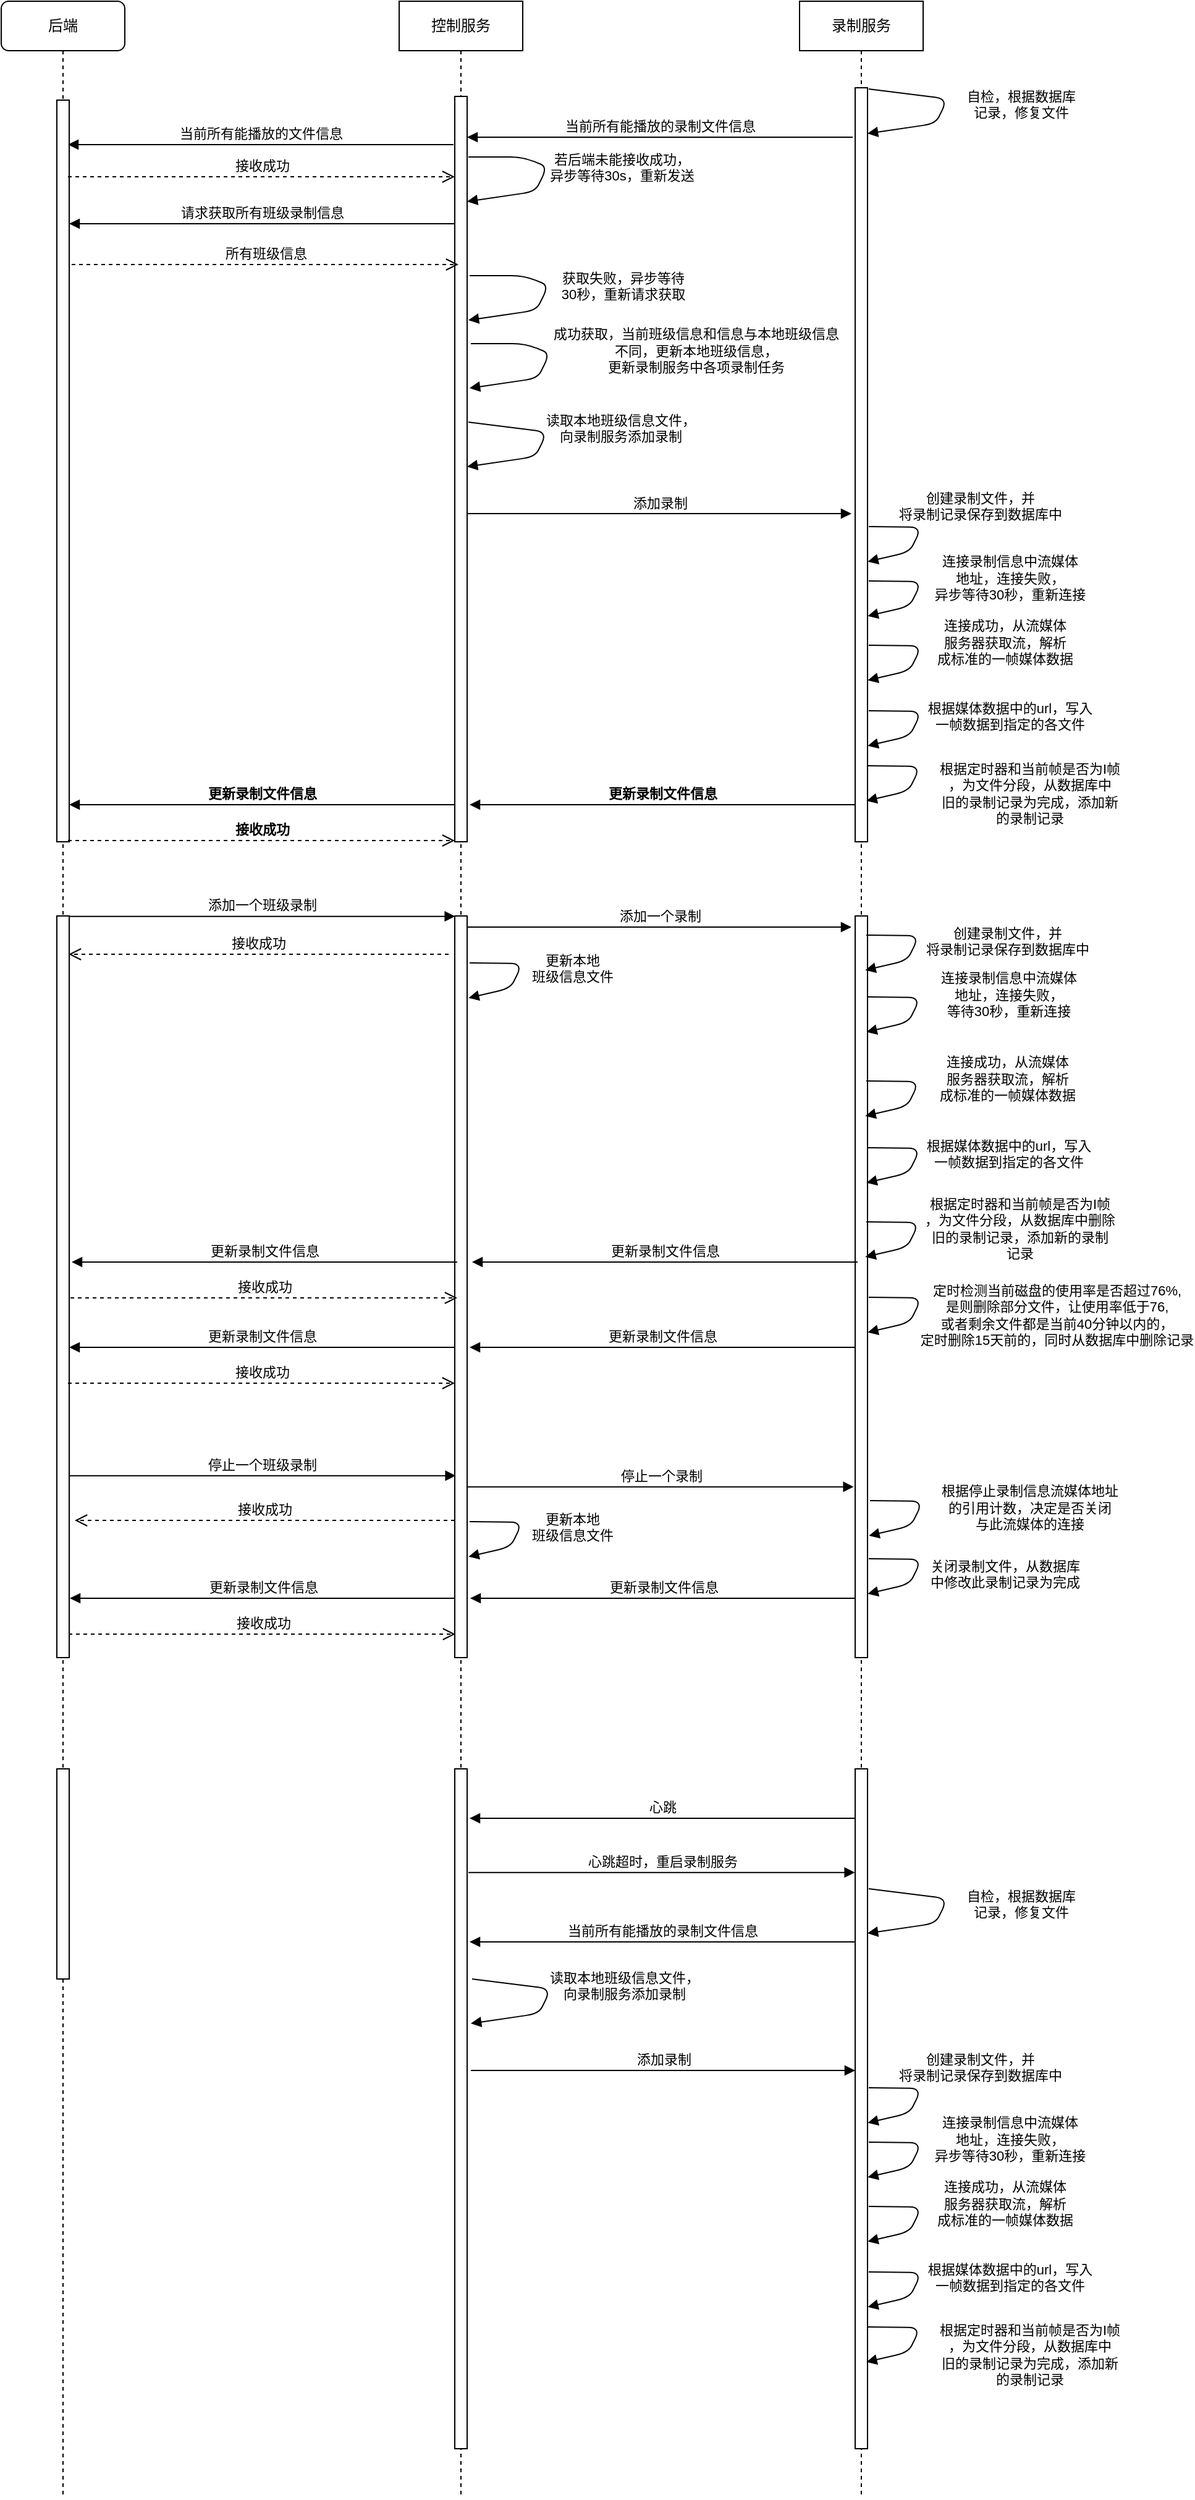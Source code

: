 <mxfile version="10.6.9" type="github"><diagram name="Page-1" id="13e1069c-82ec-6db2-03f1-153e76fe0fe0"><mxGraphModel dx="1634" dy="1621" grid="1" gridSize="10" guides="1" tooltips="1" connect="1" arrows="1" fold="1" page="1" pageScale="1" pageWidth="1100" pageHeight="850" background="#ffffff" math="0" shadow="0"><root><mxCell id="0"/><mxCell id="1" parent="0"/><mxCell id="h8kPWCYJIbzorXWL2RTq-9" value="控制服务" style="shape=umlLifeline;perimeter=lifelinePerimeter;whiteSpace=wrap;html=1;container=1;collapsible=0;recursiveResize=0;outlineConnect=0;" parent="1" vertex="1"><mxGeometry x="350" y="-580" width="100" height="2020" as="geometry"/></mxCell><mxCell id="CZ90iNv5bARCAMj9F5le-7" value="" style="html=1;points=[];perimeter=orthogonalPerimeter;" vertex="1" parent="h8kPWCYJIbzorXWL2RTq-9"><mxGeometry x="45" y="77" width="10" height="603" as="geometry"/></mxCell><mxCell id="CZ90iNv5bARCAMj9F5le-58" value="" style="html=1;points=[];perimeter=orthogonalPerimeter;" vertex="1" parent="h8kPWCYJIbzorXWL2RTq-9"><mxGeometry x="45" y="1430" width="10" height="550" as="geometry"/></mxCell><mxCell id="fdlwWo933wUxKs2T_xpk-1" value="后端" style="shape=umlLifeline;perimeter=lifelinePerimeter;whiteSpace=wrap;html=1;container=1;collapsible=0;recursiveResize=0;outlineConnect=0;rounded=1;shadow=0;comic=0;labelBackgroundColor=none;strokeColor=#000000;strokeWidth=1;fillColor=#FFFFFF;fontFamily=Verdana;fontSize=12;fontColor=#000000;align=center;size=40;" parent="1" vertex="1"><mxGeometry x="28" y="-580" width="100" height="2020" as="geometry"/></mxCell><mxCell id="fdlwWo933wUxKs2T_xpk-2" value="" style="html=1;points=[];perimeter=orthogonalPerimeter;rounded=0;shadow=0;comic=0;labelBackgroundColor=none;strokeColor=#000000;strokeWidth=1;fillColor=#FFFFFF;fontFamily=Verdana;fontSize=12;fontColor=#000000;align=center;" parent="fdlwWo933wUxKs2T_xpk-1" vertex="1"><mxGeometry x="45" y="740" width="10" height="600" as="geometry"/></mxCell><mxCell id="CZ90iNv5bARCAMj9F5le-6" value="" style="html=1;points=[];perimeter=orthogonalPerimeter;" vertex="1" parent="fdlwWo933wUxKs2T_xpk-1"><mxGeometry x="45" y="80" width="10" height="600" as="geometry"/></mxCell><mxCell id="CZ90iNv5bARCAMj9F5le-57" value="" style="html=1;points=[];perimeter=orthogonalPerimeter;" vertex="1" parent="fdlwWo933wUxKs2T_xpk-1"><mxGeometry x="45" y="1430" width="10" height="170" as="geometry"/></mxCell><mxCell id="h8kPWCYJIbzorXWL2RTq-8" value="" style="html=1;points=[];perimeter=orthogonalPerimeter;rounded=0;shadow=0;comic=0;labelBackgroundColor=none;strokeColor=#000000;strokeWidth=1;fillColor=#FFFFFF;fontFamily=Verdana;fontSize=12;fontColor=#000000;align=center;" parent="1" vertex="1"><mxGeometry x="395" y="160" width="10" height="600" as="geometry"/></mxCell><mxCell id="h8kPWCYJIbzorXWL2RTq-11" value="录制服务" style="shape=umlLifeline;perimeter=lifelinePerimeter;whiteSpace=wrap;html=1;container=1;collapsible=0;recursiveResize=0;outlineConnect=0;" parent="1" vertex="1"><mxGeometry x="674" y="-580" width="100" height="2020" as="geometry"/></mxCell><mxCell id="h8kPWCYJIbzorXWL2RTq-16" value="&lt;div&gt;自检，根据数据库&lt;/div&gt;&lt;div&gt;记录，修复文件&lt;/div&gt;" style="html=1;verticalAlign=bottom;endArrow=block;entryX=1.117;entryY=0.067;entryDx=0;entryDy=0;entryPerimeter=0;exitX=1.2;exitY=0.006;exitDx=0;exitDy=0;exitPerimeter=0;" parent="h8kPWCYJIbzorXWL2RTq-11" edge="1"><mxGeometry x="-0.094" y="-62" width="80" relative="1" as="geometry"><mxPoint x="56" y="71" as="sourcePoint"/><mxPoint x="55" y="107" as="targetPoint"/><Array as="points"><mxPoint x="120" y="79"/><mxPoint x="110" y="99"/></Array><mxPoint x="114" y="48" as="offset"/></mxGeometry></mxCell><mxCell id="CZ90iNv5bARCAMj9F5le-1" value="" style="html=1;points=[];perimeter=orthogonalPerimeter;" vertex="1" parent="h8kPWCYJIbzorXWL2RTq-11"><mxGeometry x="45" y="740" width="10" height="600" as="geometry"/></mxCell><mxCell id="CZ90iNv5bARCAMj9F5le-2" value="" style="html=1;points=[];perimeter=orthogonalPerimeter;" vertex="1" parent="h8kPWCYJIbzorXWL2RTq-11"><mxGeometry x="45" y="70" width="10" height="610" as="geometry"/></mxCell><mxCell id="CZ90iNv5bARCAMj9F5le-59" value="" style="html=1;points=[];perimeter=orthogonalPerimeter;" vertex="1" parent="h8kPWCYJIbzorXWL2RTq-11"><mxGeometry x="45" y="1430" width="10" height="550" as="geometry"/></mxCell><mxCell id="h8kPWCYJIbzorXWL2RTq-17" value="添加一个班级录制" style="html=1;verticalAlign=bottom;endArrow=block;entryX=0.033;entryY=0.078;entryDx=0;entryDy=0;entryPerimeter=0;" parent="1" edge="1"><mxGeometry width="80" relative="1" as="geometry"><mxPoint x="82.5" y="160.333" as="sourcePoint"/><mxPoint x="395.333" y="160.333" as="targetPoint"/></mxGeometry></mxCell><mxCell id="h8kPWCYJIbzorXWL2RTq-18" value="请求获取所有班级录制信息" style="html=1;verticalAlign=bottom;endArrow=block;exitX=0.033;exitY=0.008;exitDx=0;exitDy=0;exitPerimeter=0;" parent="1" edge="1"><mxGeometry width="80" relative="1" as="geometry"><mxPoint x="395" y="-400" as="sourcePoint"/><mxPoint x="83" y="-400" as="targetPoint"/></mxGeometry></mxCell><mxCell id="h8kPWCYJIbzorXWL2RTq-19" value="接收成功" style="html=1;verticalAlign=bottom;endArrow=open;dashed=1;endSize=8;entryX=0.117;entryY=0.059;entryDx=0;entryDy=0;entryPerimeter=0;" parent="1" edge="1"><mxGeometry x="0.004" relative="1" as="geometry"><mxPoint x="82" y="-438" as="sourcePoint"/><mxPoint x="395" y="-438" as="targetPoint"/><mxPoint as="offset"/></mxGeometry></mxCell><mxCell id="h8kPWCYJIbzorXWL2RTq-20" value="添加一个录制" style="html=1;verticalAlign=bottom;endArrow=block;" parent="1" edge="1"><mxGeometry width="80" relative="1" as="geometry"><mxPoint x="405" y="169" as="sourcePoint"/><mxPoint x="716" y="169" as="targetPoint"/></mxGeometry></mxCell><mxCell id="h8kPWCYJIbzorXWL2RTq-21" value="&lt;div&gt;创建录制文件，并&lt;/div&gt;&lt;div&gt;将录制记录保存到数据库中&lt;/div&gt;" style="html=1;verticalAlign=bottom;endArrow=block;entryX=1.117;entryY=0.067;entryDx=0;entryDy=0;entryPerimeter=0;exitX=1.2;exitY=0.006;exitDx=0;exitDy=0;exitPerimeter=0;" parent="1" edge="1"><mxGeometry x="-0.141" y="-74" width="80" relative="1" as="geometry"><mxPoint x="728" y="175.5" as="sourcePoint"/><mxPoint x="727.167" y="203.833" as="targetPoint"/><Array as="points"><mxPoint x="771" y="176"/><mxPoint x="761" y="196"/></Array><mxPoint x="137" y="53" as="offset"/></mxGeometry></mxCell><mxCell id="h8kPWCYJIbzorXWL2RTq-22" value="&lt;div&gt;连接录制信息中流媒体&lt;/div&gt;&lt;div&gt;地址，连接失败，&lt;/div&gt;&lt;div&gt;等待30秒，重新连接&lt;/div&gt;" style="html=1;verticalAlign=bottom;endArrow=block;entryX=1.117;entryY=0.067;entryDx=0;entryDy=0;entryPerimeter=0;exitX=1.2;exitY=0.006;exitDx=0;exitDy=0;exitPerimeter=0;" parent="1" edge="1"><mxGeometry x="-0.141" y="-74" width="80" relative="1" as="geometry"><mxPoint x="729" y="225.5" as="sourcePoint"/><mxPoint x="728.167" y="253.833" as="targetPoint"/><Array as="points"><mxPoint x="772" y="226"/><mxPoint x="762" y="246"/></Array><mxPoint x="137" y="53" as="offset"/></mxGeometry></mxCell><mxCell id="h8kPWCYJIbzorXWL2RTq-23" value="&lt;div&gt;连接成功，从流媒体&lt;/div&gt;&lt;div&gt;服务器获取流，解析&lt;/div&gt;&lt;div&gt;成标准的一帧媒体数据&lt;/div&gt;" style="html=1;verticalAlign=bottom;endArrow=block;entryX=1.117;entryY=0.067;entryDx=0;entryDy=0;entryPerimeter=0;exitX=1.2;exitY=0.006;exitDx=0;exitDy=0;exitPerimeter=0;" parent="1" edge="1"><mxGeometry x="-0.141" y="-74" width="80" relative="1" as="geometry"><mxPoint x="728" y="293.5" as="sourcePoint"/><mxPoint x="727.167" y="321.833" as="targetPoint"/><Array as="points"><mxPoint x="771" y="294"/><mxPoint x="761" y="314"/></Array><mxPoint x="137" y="53" as="offset"/></mxGeometry></mxCell><mxCell id="h8kPWCYJIbzorXWL2RTq-24" value="接收成功" style="html=1;verticalAlign=bottom;endArrow=open;dashed=1;endSize=8;" parent="1" edge="1"><mxGeometry x="0.004" relative="1" as="geometry"><mxPoint x="390" y="191" as="sourcePoint"/><mxPoint x="82.5" y="191" as="targetPoint"/><mxPoint as="offset"/></mxGeometry></mxCell><mxCell id="h8kPWCYJIbzorXWL2RTq-26" value="&lt;div&gt;根据媒体数据中的url，写入&lt;/div&gt;&lt;div&gt;一帧数据到指定的各文件&lt;br&gt;&lt;/div&gt;" style="html=1;verticalAlign=bottom;endArrow=block;entryX=1.117;entryY=0.067;entryDx=0;entryDy=0;entryPerimeter=0;exitX=1.2;exitY=0.006;exitDx=0;exitDy=0;exitPerimeter=0;" parent="1" edge="1"><mxGeometry x="-0.141" y="-74" width="80" relative="1" as="geometry"><mxPoint x="729" y="347.5" as="sourcePoint"/><mxPoint x="728.167" y="375.833" as="targetPoint"/><Array as="points"><mxPoint x="772" y="348"/><mxPoint x="762" y="368"/></Array><mxPoint x="137" y="53" as="offset"/></mxGeometry></mxCell><mxCell id="h8kPWCYJIbzorXWL2RTq-27" value="&lt;div&gt;根据定时器和当前帧是否为I帧&lt;/div&gt;&lt;div&gt;，为文件分段，从数据库中删除&lt;/div&gt;&lt;div&gt;旧的录制记录，添加新的录制&lt;/div&gt;&lt;div&gt;记录&lt;br&gt;&lt;/div&gt;" style="html=1;verticalAlign=bottom;endArrow=block;entryX=1.117;entryY=0.067;entryDx=0;entryDy=0;entryPerimeter=0;exitX=1.2;exitY=0.006;exitDx=0;exitDy=0;exitPerimeter=0;" parent="1" edge="1"><mxGeometry x="-0.141" y="-88" width="80" relative="1" as="geometry"><mxPoint x="728" y="407.5" as="sourcePoint"/><mxPoint x="727.167" y="435.833" as="targetPoint"/><Array as="points"><mxPoint x="771" y="408"/><mxPoint x="761" y="428"/></Array><mxPoint x="160" y="73" as="offset"/></mxGeometry></mxCell><mxCell id="h8kPWCYJIbzorXWL2RTq-28" value="&lt;div&gt;定时检测当前磁盘的使用率是否超过76%,&lt;/div&gt;&lt;div&gt;是则删除部分文件，让使用率低于76,&lt;/div&gt;&lt;div&gt;或者剩余文件都是当前40分钟以内的，&lt;/div&gt;&lt;div&gt;定时删除15天前的，同时从数据库中删除记录&lt;br&gt;&lt;/div&gt;" style="html=1;verticalAlign=bottom;endArrow=block;entryX=1.117;entryY=0.067;entryDx=0;entryDy=0;entryPerimeter=0;exitX=1.2;exitY=0.006;exitDx=0;exitDy=0;exitPerimeter=0;" parent="1" edge="1"><mxGeometry x="-0.141" y="-117" width="80" relative="1" as="geometry"><mxPoint x="730" y="468.5" as="sourcePoint"/><mxPoint x="729.167" y="496.833" as="targetPoint"/><Array as="points"><mxPoint x="773" y="469"/><mxPoint x="763" y="489"/></Array><mxPoint x="214" y="95" as="offset"/></mxGeometry></mxCell><mxCell id="h8kPWCYJIbzorXWL2RTq-52" value="停止一个班级录制" style="html=1;verticalAlign=bottom;endArrow=block;entryX=0.033;entryY=0.078;entryDx=0;entryDy=0;entryPerimeter=0;" parent="1" edge="1"><mxGeometry width="80" relative="1" as="geometry"><mxPoint x="83" y="612.833" as="sourcePoint"/><mxPoint x="395.833" y="612.833" as="targetPoint"/></mxGeometry></mxCell><mxCell id="h8kPWCYJIbzorXWL2RTq-53" value="接收成功" style="html=1;verticalAlign=bottom;endArrow=open;dashed=1;endSize=8;" parent="1" edge="1"><mxGeometry x="0.004" relative="1" as="geometry"><mxPoint x="395" y="649" as="sourcePoint"/><mxPoint x="87.5" y="649" as="targetPoint"/><mxPoint as="offset"/></mxGeometry></mxCell><mxCell id="h8kPWCYJIbzorXWL2RTq-55" value="停止一个录制" style="html=1;verticalAlign=bottom;endArrow=block;entryX=0.033;entryY=0.078;entryDx=0;entryDy=0;entryPerimeter=0;" parent="1" edge="1"><mxGeometry width="80" relative="1" as="geometry"><mxPoint x="405" y="621.833" as="sourcePoint"/><mxPoint x="717.833" y="621.833" as="targetPoint"/></mxGeometry></mxCell><mxCell id="h8kPWCYJIbzorXWL2RTq-58" value="&lt;div&gt;根据停止录制信息流媒体地址&lt;/div&gt;&lt;div&gt;的引用计数，决定是否关闭&lt;/div&gt;&lt;div&gt;与此流媒体的连接&lt;br&gt;&lt;/div&gt;" style="html=1;verticalAlign=bottom;endArrow=block;entryX=1.117;entryY=0.067;entryDx=0;entryDy=0;entryPerimeter=0;exitX=1.2;exitY=0.006;exitDx=0;exitDy=0;exitPerimeter=0;" parent="1" edge="1"><mxGeometry x="-0.141" y="-90" width="80" relative="1" as="geometry"><mxPoint x="731" y="633" as="sourcePoint"/><mxPoint x="730.167" y="661.333" as="targetPoint"/><Array as="points"><mxPoint x="774" y="633.5"/><mxPoint x="764" y="653.5"/></Array><mxPoint x="166" y="68" as="offset"/></mxGeometry></mxCell><mxCell id="h8kPWCYJIbzorXWL2RTq-59" value="&lt;div&gt;关闭录制文件，从数据库&lt;/div&gt;&lt;div&gt;中修改此录制记录为完成&lt;/div&gt;" style="html=1;verticalAlign=bottom;endArrow=block;entryX=1.117;entryY=0.067;entryDx=0;entryDy=0;entryPerimeter=0;exitX=1.2;exitY=0.006;exitDx=0;exitDy=0;exitPerimeter=0;" parent="1" edge="1"><mxGeometry x="-0.141" y="-73" width="80" relative="1" as="geometry"><mxPoint x="730" y="680" as="sourcePoint"/><mxPoint x="729.167" y="708.333" as="targetPoint"/><Array as="points"><mxPoint x="773" y="680.5"/><mxPoint x="763" y="700.5"/></Array><mxPoint x="132" y="60" as="offset"/></mxGeometry></mxCell><mxCell id="CZ90iNv5bARCAMj9F5le-3" value="&lt;div&gt;成功获取，当前班级信息和信息与本地班级信息&lt;/div&gt;&lt;div&gt;不同，更新本地班级信息，&lt;/div&gt;&lt;div&gt;更新录制服务中各项录制任务&lt;br&gt;&lt;/div&gt;" style="html=1;verticalAlign=bottom;endArrow=block;entryX=1.117;entryY=0.067;entryDx=0;entryDy=0;entryPerimeter=0;exitX=1.2;exitY=0.006;exitDx=0;exitDy=0;exitPerimeter=0;" edge="1" parent="1"><mxGeometry x="-0.086" y="120" width="80" relative="1" as="geometry"><mxPoint x="408" y="-303" as="sourcePoint"/><mxPoint x="407" y="-267" as="targetPoint"/><Array as="points"><mxPoint x="452" y="-303"/><mxPoint x="472" y="-295"/><mxPoint x="462" y="-275"/></Array><mxPoint x="11" y="-34" as="offset"/></mxGeometry></mxCell><mxCell id="CZ90iNv5bARCAMj9F5le-5" value="&lt;div&gt;读取本地班级信息文件，&lt;/div&gt;&lt;div&gt;向录制服务添加录制&lt;br&gt;&lt;/div&gt;" style="html=1;verticalAlign=bottom;endArrow=block;entryX=1.117;entryY=0.067;entryDx=0;entryDy=0;entryPerimeter=0;exitX=1.2;exitY=0.006;exitDx=0;exitDy=0;exitPerimeter=0;" edge="1" parent="1"><mxGeometry x="-0.094" y="-61" width="80" relative="1" as="geometry"><mxPoint x="406" y="-239.5" as="sourcePoint"/><mxPoint x="405" y="-203.5" as="targetPoint"/><Array as="points"><mxPoint x="470" y="-231.5"/><mxPoint x="460" y="-211.5"/></Array><mxPoint x="114" y="40" as="offset"/></mxGeometry></mxCell><mxCell id="CZ90iNv5bARCAMj9F5le-8" value="添加录制" style="html=1;verticalAlign=bottom;endArrow=block;" edge="1" parent="1"><mxGeometry width="80" relative="1" as="geometry"><mxPoint x="405" y="-165.5" as="sourcePoint"/><mxPoint x="716" y="-165.5" as="targetPoint"/></mxGeometry></mxCell><mxCell id="CZ90iNv5bARCAMj9F5le-15" value="&lt;div&gt;创建录制文件，并&lt;/div&gt;&lt;div&gt;将录制记录保存到数据库中&lt;/div&gt;" style="html=1;verticalAlign=bottom;endArrow=block;entryX=1.117;entryY=0.067;entryDx=0;entryDy=0;entryPerimeter=0;exitX=1.2;exitY=0.006;exitDx=0;exitDy=0;exitPerimeter=0;" edge="1" parent="1"><mxGeometry x="-0.141" y="47" width="80" relative="1" as="geometry"><mxPoint x="730" y="-155" as="sourcePoint"/><mxPoint x="729.167" y="-126.667" as="targetPoint"/><Array as="points"><mxPoint x="773" y="-154.5"/><mxPoint x="763" y="-134.5"/></Array><mxPoint x="5" y="-23" as="offset"/></mxGeometry></mxCell><mxCell id="CZ90iNv5bARCAMj9F5le-16" value="&lt;div&gt;连接录制信息中流媒体&lt;/div&gt;&lt;div&gt;地址，连接失败，&lt;/div&gt;&lt;div&gt;异步等待30秒，重新连接&lt;/div&gt;" style="html=1;verticalAlign=bottom;endArrow=block;entryX=1.117;entryY=0.067;entryDx=0;entryDy=0;entryPerimeter=0;exitX=1.2;exitY=0.006;exitDx=0;exitDy=0;exitPerimeter=0;" edge="1" parent="1"><mxGeometry x="-0.141" y="-74" width="80" relative="1" as="geometry"><mxPoint x="730" y="-111" as="sourcePoint"/><mxPoint x="729.167" y="-82.667" as="targetPoint"/><Array as="points"><mxPoint x="773" y="-110.5"/><mxPoint x="763" y="-90.5"/></Array><mxPoint x="137" y="53" as="offset"/></mxGeometry></mxCell><mxCell id="CZ90iNv5bARCAMj9F5le-17" value="&lt;div&gt;连接成功，从流媒体&lt;/div&gt;&lt;div&gt;服务器获取流，解析&lt;/div&gt;&lt;div&gt;成标准的一帧媒体数据&lt;/div&gt;" style="html=1;verticalAlign=bottom;endArrow=block;entryX=1.117;entryY=0.067;entryDx=0;entryDy=0;entryPerimeter=0;exitX=1.2;exitY=0.006;exitDx=0;exitDy=0;exitPerimeter=0;" edge="1" parent="1"><mxGeometry x="-0.141" y="-70" width="80" relative="1" as="geometry"><mxPoint x="730" y="-59" as="sourcePoint"/><mxPoint x="729.167" y="-30.667" as="targetPoint"/><Array as="points"><mxPoint x="773" y="-58.5"/><mxPoint x="763" y="-38.5"/></Array><mxPoint x="130" y="51" as="offset"/></mxGeometry></mxCell><mxCell id="CZ90iNv5bARCAMj9F5le-18" value="&lt;div&gt;根据媒体数据中的url，写入&lt;/div&gt;&lt;div&gt;一帧数据到指定的各文件&lt;br&gt;&lt;/div&gt;" style="html=1;verticalAlign=bottom;endArrow=block;entryX=1.117;entryY=0.067;entryDx=0;entryDy=0;entryPerimeter=0;exitX=1.2;exitY=0.006;exitDx=0;exitDy=0;exitPerimeter=0;" edge="1" parent="1"><mxGeometry x="-0.141" y="-74" width="80" relative="1" as="geometry"><mxPoint x="730" y="-6" as="sourcePoint"/><mxPoint x="729.167" y="22.333" as="targetPoint"/><Array as="points"><mxPoint x="773" y="-5.5"/><mxPoint x="763" y="14.5"/></Array><mxPoint x="137" y="53" as="offset"/></mxGeometry></mxCell><mxCell id="CZ90iNv5bARCAMj9F5le-19" value="&lt;div&gt;根据定时器和当前帧是否为I帧&lt;/div&gt;&lt;div&gt;，为文件分段，从数据库中&lt;/div&gt;&lt;div&gt;旧的录制记录为完成，添加新&lt;/div&gt;&lt;div&gt;的录制记录&lt;br&gt;&lt;/div&gt;" style="html=1;verticalAlign=bottom;endArrow=block;entryX=1.117;entryY=0.067;entryDx=0;entryDy=0;entryPerimeter=0;exitX=1.2;exitY=0.006;exitDx=0;exitDy=0;exitPerimeter=0;" edge="1" parent="1"><mxGeometry x="-0.141" y="-102" width="80" relative="1" as="geometry"><mxPoint x="729" y="38.5" as="sourcePoint"/><mxPoint x="728.167" y="66.833" as="targetPoint"/><Array as="points"><mxPoint x="772" y="39"/><mxPoint x="762" y="59"/></Array><mxPoint x="179" y="97" as="offset"/></mxGeometry></mxCell><mxCell id="CZ90iNv5bARCAMj9F5le-22" value="&lt;div&gt;若后端未能接收成功，&lt;/div&gt;&lt;div&gt;异步等待30s，重新发送&lt;/div&gt;" style="html=1;verticalAlign=bottom;endArrow=block;entryX=1.117;entryY=0.067;entryDx=0;entryDy=0;entryPerimeter=0;exitX=1.2;exitY=0.006;exitDx=0;exitDy=0;exitPerimeter=0;" edge="1" parent="1"><mxGeometry x="-0.086" y="62" width="80" relative="1" as="geometry"><mxPoint x="406" y="-454" as="sourcePoint"/><mxPoint x="405" y="-418" as="targetPoint"/><Array as="points"><mxPoint x="450" y="-454"/><mxPoint x="470" y="-446"/><mxPoint x="460" y="-426"/></Array><mxPoint x="5" y="-12" as="offset"/></mxGeometry></mxCell><mxCell id="CZ90iNv5bARCAMj9F5le-24" value="&lt;div&gt;更新本地&lt;/div&gt;&lt;div&gt;班级信息文件&lt;/div&gt;" style="html=1;verticalAlign=bottom;endArrow=block;entryX=1.117;entryY=0.067;entryDx=0;entryDy=0;entryPerimeter=0;exitX=1.2;exitY=0.006;exitDx=0;exitDy=0;exitPerimeter=0;" edge="1" parent="1"><mxGeometry x="-0.141" y="-45" width="80" relative="1" as="geometry"><mxPoint x="407" y="198" as="sourcePoint"/><mxPoint x="406.167" y="226.333" as="targetPoint"/><Array as="points"><mxPoint x="450" y="198.5"/><mxPoint x="440" y="218.5"/></Array><mxPoint x="80" y="40" as="offset"/></mxGeometry></mxCell><mxCell id="CZ90iNv5bARCAMj9F5le-25" value="&lt;div&gt;更新本地&lt;/div&gt;&lt;div&gt;班级信息文件&lt;/div&gt;" style="html=1;verticalAlign=bottom;endArrow=block;entryX=1.117;entryY=0.067;entryDx=0;entryDy=0;entryPerimeter=0;exitX=1.2;exitY=0.006;exitDx=0;exitDy=0;exitPerimeter=0;" edge="1" parent="1"><mxGeometry x="-0.141" y="-45" width="80" relative="1" as="geometry"><mxPoint x="407.0" y="650" as="sourcePoint"/><mxPoint x="406.167" y="678.333" as="targetPoint"/><Array as="points"><mxPoint x="450" y="650.5"/><mxPoint x="440" y="670.5"/></Array><mxPoint x="80" y="40" as="offset"/></mxGeometry></mxCell><mxCell id="CZ90iNv5bARCAMj9F5le-36" value="当前所有能播放的录制文件信息" style="html=1;verticalAlign=bottom;endArrow=block;exitX=0.033;exitY=0.008;exitDx=0;exitDy=0;exitPerimeter=0;" edge="1" parent="1"><mxGeometry width="80" relative="1" as="geometry"><mxPoint x="717" y="-470" as="sourcePoint"/><mxPoint x="405" y="-470" as="targetPoint"/></mxGeometry></mxCell><mxCell id="CZ90iNv5bARCAMj9F5le-37" value="当前所有能播放的文件信息" style="html=1;verticalAlign=bottom;endArrow=block;exitX=0.033;exitY=0.008;exitDx=0;exitDy=0;exitPerimeter=0;" edge="1" parent="1"><mxGeometry width="80" relative="1" as="geometry"><mxPoint x="394" y="-464" as="sourcePoint"/><mxPoint x="82" y="-464" as="targetPoint"/></mxGeometry></mxCell><mxCell id="CZ90iNv5bARCAMj9F5le-38" value="所有班级信息" style="html=1;verticalAlign=bottom;endArrow=open;dashed=1;endSize=8;entryX=0.117;entryY=0.059;entryDx=0;entryDy=0;entryPerimeter=0;" edge="1" parent="1"><mxGeometry x="0.004" relative="1" as="geometry"><mxPoint x="85" y="-367" as="sourcePoint"/><mxPoint x="398" y="-367" as="targetPoint"/><mxPoint as="offset"/></mxGeometry></mxCell><mxCell id="CZ90iNv5bARCAMj9F5le-39" value="&lt;div&gt;获取失败，异步等待&lt;/div&gt;&lt;div&gt;30秒，重新请求获取&lt;/div&gt;" style="html=1;verticalAlign=bottom;endArrow=block;entryX=1.117;entryY=0.067;entryDx=0;entryDy=0;entryPerimeter=0;exitX=1.2;exitY=0.006;exitDx=0;exitDy=0;exitPerimeter=0;" edge="1" parent="1"><mxGeometry x="-0.086" y="62" width="80" relative="1" as="geometry"><mxPoint x="407" y="-358" as="sourcePoint"/><mxPoint x="406" y="-322" as="targetPoint"/><Array as="points"><mxPoint x="451" y="-358"/><mxPoint x="471" y="-350"/><mxPoint x="461" y="-330"/></Array><mxPoint x="5" y="-12" as="offset"/></mxGeometry></mxCell><mxCell id="CZ90iNv5bARCAMj9F5le-40" value="更新录制文件信息" style="html=1;verticalAlign=bottom;endArrow=block;exitX=0.033;exitY=0.008;exitDx=0;exitDy=0;exitPerimeter=0;fontStyle=1" edge="1" parent="1"><mxGeometry width="80" relative="1" as="geometry"><mxPoint x="719" y="70" as="sourcePoint"/><mxPoint x="407" y="70" as="targetPoint"/></mxGeometry></mxCell><mxCell id="CZ90iNv5bARCAMj9F5le-42" value="更新录制文件信息" style="html=1;verticalAlign=bottom;endArrow=block;exitX=0.033;exitY=0.008;exitDx=0;exitDy=0;exitPerimeter=0;fontStyle=1" edge="1" parent="1"><mxGeometry width="80" relative="1" as="geometry"><mxPoint x="395" y="70" as="sourcePoint"/><mxPoint x="83" y="70" as="targetPoint"/></mxGeometry></mxCell><mxCell id="CZ90iNv5bARCAMj9F5le-43" value="接收成功" style="html=1;verticalAlign=bottom;endArrow=open;dashed=1;endSize=8;entryX=0.117;entryY=0.059;entryDx=0;entryDy=0;entryPerimeter=0;fontStyle=1" edge="1" parent="1"><mxGeometry x="0.004" relative="1" as="geometry"><mxPoint x="82" y="99" as="sourcePoint"/><mxPoint x="395" y="99" as="targetPoint"/><mxPoint as="offset"/></mxGeometry></mxCell><mxCell id="CZ90iNv5bARCAMj9F5le-44" value="更新录制文件信息" style="html=1;verticalAlign=bottom;endArrow=block;exitX=0.033;exitY=0.008;exitDx=0;exitDy=0;exitPerimeter=0;" edge="1" parent="1"><mxGeometry width="80" relative="1" as="geometry"><mxPoint x="721" y="440" as="sourcePoint"/><mxPoint x="409" y="440" as="targetPoint"/></mxGeometry></mxCell><mxCell id="CZ90iNv5bARCAMj9F5le-45" value="更新录制文件信息" style="html=1;verticalAlign=bottom;endArrow=block;exitX=0.033;exitY=0.008;exitDx=0;exitDy=0;exitPerimeter=0;" edge="1" parent="1"><mxGeometry width="80" relative="1" as="geometry"><mxPoint x="397" y="440" as="sourcePoint"/><mxPoint x="85" y="440" as="targetPoint"/></mxGeometry></mxCell><mxCell id="CZ90iNv5bARCAMj9F5le-46" value="接收成功" style="html=1;verticalAlign=bottom;endArrow=open;dashed=1;endSize=8;entryX=0.117;entryY=0.059;entryDx=0;entryDy=0;entryPerimeter=0;" edge="1" parent="1"><mxGeometry x="0.004" relative="1" as="geometry"><mxPoint x="84" y="469" as="sourcePoint"/><mxPoint x="397" y="469" as="targetPoint"/><mxPoint as="offset"/></mxGeometry></mxCell><mxCell id="CZ90iNv5bARCAMj9F5le-48" value="更新录制文件信息" style="html=1;verticalAlign=bottom;endArrow=block;exitX=0.033;exitY=0.008;exitDx=0;exitDy=0;exitPerimeter=0;" edge="1" parent="1"><mxGeometry width="80" relative="1" as="geometry"><mxPoint x="719" y="509" as="sourcePoint"/><mxPoint x="407" y="509" as="targetPoint"/></mxGeometry></mxCell><mxCell id="CZ90iNv5bARCAMj9F5le-49" value="更新录制文件信息" style="html=1;verticalAlign=bottom;endArrow=block;exitX=0.033;exitY=0.008;exitDx=0;exitDy=0;exitPerimeter=0;" edge="1" parent="1"><mxGeometry width="80" relative="1" as="geometry"><mxPoint x="395" y="509" as="sourcePoint"/><mxPoint x="83" y="509" as="targetPoint"/></mxGeometry></mxCell><mxCell id="CZ90iNv5bARCAMj9F5le-50" value="接收成功" style="html=1;verticalAlign=bottom;endArrow=open;dashed=1;endSize=8;entryX=0.117;entryY=0.059;entryDx=0;entryDy=0;entryPerimeter=0;" edge="1" parent="1"><mxGeometry x="0.004" relative="1" as="geometry"><mxPoint x="82" y="538" as="sourcePoint"/><mxPoint x="395" y="538" as="targetPoint"/><mxPoint as="offset"/></mxGeometry></mxCell><mxCell id="CZ90iNv5bARCAMj9F5le-51" value="更新录制文件信息" style="html=1;verticalAlign=bottom;endArrow=block;exitX=0.033;exitY=0.008;exitDx=0;exitDy=0;exitPerimeter=0;" edge="1" parent="1"><mxGeometry width="80" relative="1" as="geometry"><mxPoint x="719.5" y="712" as="sourcePoint"/><mxPoint x="407.5" y="712" as="targetPoint"/></mxGeometry></mxCell><mxCell id="CZ90iNv5bARCAMj9F5le-52" value="更新录制文件信息" style="html=1;verticalAlign=bottom;endArrow=block;exitX=0.033;exitY=0.008;exitDx=0;exitDy=0;exitPerimeter=0;" edge="1" parent="1"><mxGeometry width="80" relative="1" as="geometry"><mxPoint x="395.5" y="712" as="sourcePoint"/><mxPoint x="83.5" y="712" as="targetPoint"/></mxGeometry></mxCell><mxCell id="CZ90iNv5bARCAMj9F5le-53" value="接收成功" style="html=1;verticalAlign=bottom;endArrow=open;dashed=1;endSize=8;entryX=0.117;entryY=0.059;entryDx=0;entryDy=0;entryPerimeter=0;" edge="1" parent="1"><mxGeometry x="0.004" relative="1" as="geometry"><mxPoint x="82.5" y="741" as="sourcePoint"/><mxPoint x="395.5" y="741" as="targetPoint"/><mxPoint as="offset"/></mxGeometry></mxCell><mxCell id="CZ90iNv5bARCAMj9F5le-60" value="心跳" style="html=1;verticalAlign=bottom;endArrow=block;exitX=0.033;exitY=0.008;exitDx=0;exitDy=0;exitPerimeter=0;" edge="1" parent="1"><mxGeometry width="80" relative="1" as="geometry"><mxPoint x="719" y="890" as="sourcePoint"/><mxPoint x="407" y="890" as="targetPoint"/></mxGeometry></mxCell><mxCell id="CZ90iNv5bARCAMj9F5le-62" value="心跳超时，重启录制服务" style="html=1;verticalAlign=bottom;endArrow=block;entryX=0.033;entryY=0.078;entryDx=0;entryDy=0;entryPerimeter=0;" edge="1" parent="1"><mxGeometry width="80" relative="1" as="geometry"><mxPoint x="406" y="933.833" as="sourcePoint"/><mxPoint x="718.833" y="933.833" as="targetPoint"/></mxGeometry></mxCell><mxCell id="CZ90iNv5bARCAMj9F5le-63" value="&lt;div&gt;自检，根据数据库&lt;/div&gt;&lt;div&gt;记录，修复文件&lt;/div&gt;" style="html=1;verticalAlign=bottom;endArrow=block;entryX=1.117;entryY=0.067;entryDx=0;entryDy=0;entryPerimeter=0;exitX=1.2;exitY=0.006;exitDx=0;exitDy=0;exitPerimeter=0;" edge="1" parent="1"><mxGeometry x="-0.094" y="-62" width="80" relative="1" as="geometry"><mxPoint x="730" y="947" as="sourcePoint"/><mxPoint x="729" y="983" as="targetPoint"/><Array as="points"><mxPoint x="794" y="955"/><mxPoint x="784" y="975"/></Array><mxPoint x="114" y="48" as="offset"/></mxGeometry></mxCell><mxCell id="CZ90iNv5bARCAMj9F5le-64" value="当前所有能播放的录制文件信息" style="html=1;verticalAlign=bottom;endArrow=block;exitX=0.033;exitY=0.008;exitDx=0;exitDy=0;exitPerimeter=0;" edge="1" parent="1"><mxGeometry width="80" relative="1" as="geometry"><mxPoint x="719" y="990" as="sourcePoint"/><mxPoint x="407" y="990" as="targetPoint"/></mxGeometry></mxCell><mxCell id="CZ90iNv5bARCAMj9F5le-65" value="&lt;div&gt;读取本地班级信息文件，&lt;/div&gt;&lt;div&gt;向录制服务添加录制&lt;br&gt;&lt;/div&gt;" style="html=1;verticalAlign=bottom;endArrow=block;entryX=1.117;entryY=0.067;entryDx=0;entryDy=0;entryPerimeter=0;exitX=1.2;exitY=0.006;exitDx=0;exitDy=0;exitPerimeter=0;" edge="1" parent="1"><mxGeometry x="-0.094" y="-61" width="80" relative="1" as="geometry"><mxPoint x="409" y="1020" as="sourcePoint"/><mxPoint x="408" y="1056" as="targetPoint"/><Array as="points"><mxPoint x="473" y="1028"/><mxPoint x="463" y="1048"/></Array><mxPoint x="114" y="40" as="offset"/></mxGeometry></mxCell><mxCell id="CZ90iNv5bARCAMj9F5le-66" value="添加录制" style="html=1;verticalAlign=bottom;endArrow=block;" edge="1" parent="1"><mxGeometry width="80" relative="1" as="geometry"><mxPoint x="408" y="1094" as="sourcePoint"/><mxPoint x="719" y="1094" as="targetPoint"/></mxGeometry></mxCell><mxCell id="CZ90iNv5bARCAMj9F5le-72" value="&lt;div&gt;创建录制文件，并&lt;/div&gt;&lt;div&gt;将录制记录保存到数据库中&lt;/div&gt;" style="html=1;verticalAlign=bottom;endArrow=block;entryX=1.117;entryY=0.067;entryDx=0;entryDy=0;entryPerimeter=0;exitX=1.2;exitY=0.006;exitDx=0;exitDy=0;exitPerimeter=0;" edge="1" parent="1"><mxGeometry x="-0.141" y="47" width="80" relative="1" as="geometry"><mxPoint x="730" y="1108" as="sourcePoint"/><mxPoint x="729.167" y="1136.333" as="targetPoint"/><Array as="points"><mxPoint x="773" y="1108.5"/><mxPoint x="763" y="1128.5"/></Array><mxPoint x="5" y="-23" as="offset"/></mxGeometry></mxCell><mxCell id="CZ90iNv5bARCAMj9F5le-73" value="&lt;div&gt;连接录制信息中流媒体&lt;/div&gt;&lt;div&gt;地址，连接失败，&lt;/div&gt;&lt;div&gt;异步等待30秒，重新连接&lt;/div&gt;" style="html=1;verticalAlign=bottom;endArrow=block;entryX=1.117;entryY=0.067;entryDx=0;entryDy=0;entryPerimeter=0;exitX=1.2;exitY=0.006;exitDx=0;exitDy=0;exitPerimeter=0;" edge="1" parent="1"><mxGeometry x="-0.141" y="-74" width="80" relative="1" as="geometry"><mxPoint x="730" y="1152" as="sourcePoint"/><mxPoint x="729.167" y="1180.333" as="targetPoint"/><Array as="points"><mxPoint x="773" y="1152.5"/><mxPoint x="763" y="1172.5"/></Array><mxPoint x="137" y="53" as="offset"/></mxGeometry></mxCell><mxCell id="CZ90iNv5bARCAMj9F5le-74" value="&lt;div&gt;连接成功，从流媒体&lt;/div&gt;&lt;div&gt;服务器获取流，解析&lt;/div&gt;&lt;div&gt;成标准的一帧媒体数据&lt;/div&gt;" style="html=1;verticalAlign=bottom;endArrow=block;entryX=1.117;entryY=0.067;entryDx=0;entryDy=0;entryPerimeter=0;exitX=1.2;exitY=0.006;exitDx=0;exitDy=0;exitPerimeter=0;" edge="1" parent="1"><mxGeometry x="-0.141" y="-70" width="80" relative="1" as="geometry"><mxPoint x="730" y="1204" as="sourcePoint"/><mxPoint x="729.167" y="1232.333" as="targetPoint"/><Array as="points"><mxPoint x="773" y="1204.5"/><mxPoint x="763" y="1224.5"/></Array><mxPoint x="130" y="51" as="offset"/></mxGeometry></mxCell><mxCell id="CZ90iNv5bARCAMj9F5le-75" value="&lt;div&gt;根据媒体数据中的url，写入&lt;/div&gt;&lt;div&gt;一帧数据到指定的各文件&lt;br&gt;&lt;/div&gt;" style="html=1;verticalAlign=bottom;endArrow=block;entryX=1.117;entryY=0.067;entryDx=0;entryDy=0;entryPerimeter=0;exitX=1.2;exitY=0.006;exitDx=0;exitDy=0;exitPerimeter=0;" edge="1" parent="1"><mxGeometry x="-0.141" y="-74" width="80" relative="1" as="geometry"><mxPoint x="730" y="1257" as="sourcePoint"/><mxPoint x="729.167" y="1285.333" as="targetPoint"/><Array as="points"><mxPoint x="773" y="1257.5"/><mxPoint x="763" y="1277.5"/></Array><mxPoint x="137" y="53" as="offset"/></mxGeometry></mxCell><mxCell id="CZ90iNv5bARCAMj9F5le-76" value="&lt;div&gt;根据定时器和当前帧是否为I帧&lt;/div&gt;&lt;div&gt;，为文件分段，从数据库中&lt;/div&gt;&lt;div&gt;旧的录制记录为完成，添加新&lt;/div&gt;&lt;div&gt;的录制记录&lt;br&gt;&lt;/div&gt;" style="html=1;verticalAlign=bottom;endArrow=block;entryX=1.117;entryY=0.067;entryDx=0;entryDy=0;entryPerimeter=0;exitX=1.2;exitY=0.006;exitDx=0;exitDy=0;exitPerimeter=0;" edge="1" parent="1"><mxGeometry x="-0.141" y="-102" width="80" relative="1" as="geometry"><mxPoint x="729" y="1301.5" as="sourcePoint"/><mxPoint x="728.167" y="1329.833" as="targetPoint"/><Array as="points"><mxPoint x="772" y="1302"/><mxPoint x="762" y="1322"/></Array><mxPoint x="179" y="97" as="offset"/></mxGeometry></mxCell></root></mxGraphModel></diagram></mxfile>